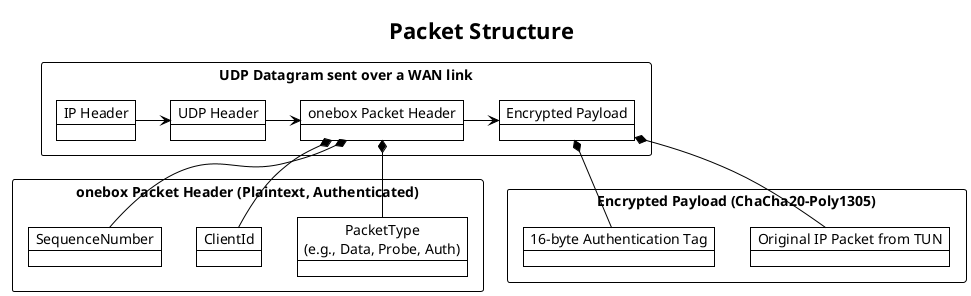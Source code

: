@startuml
!theme plain

title Packet Structure

rectangle "UDP Datagram sent over a WAN link" {
  object "IP Header" as IPHeader
  object "UDP Header" as UDPHeader
  object "onebox Packet Header" as OneboxHeader
  object "Encrypted Payload" as EncryptedPayload

  IPHeader -> UDPHeader
  UDPHeader -> OneboxHeader
  OneboxHeader -> EncryptedPayload
}

rectangle "onebox Packet Header (Plaintext, Authenticated)" {
  object "PacketType\n(e.g., Data, Probe, Auth)" as PacketType
  object "ClientId" as ClientId
  object "SequenceNumber" as SequenceNumber
}

rectangle "Encrypted Payload (ChaCha20-Poly1305)" {
  object "Original IP Packet from TUN" as OriginalPacket
  object "16-byte Authentication Tag" as AuthTag
}

OneboxHeader *-- PacketType
OneboxHeader *-- ClientId
OneboxHeader *-- SequenceNumber

EncryptedPayload *-- OriginalPacket
EncryptedPayload *-- AuthTag

@enduml
